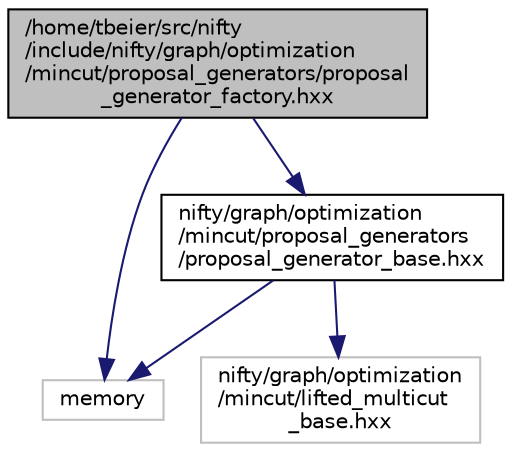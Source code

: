 digraph "/home/tbeier/src/nifty/include/nifty/graph/optimization/mincut/proposal_generators/proposal_generator_factory.hxx"
{
  edge [fontname="Helvetica",fontsize="10",labelfontname="Helvetica",labelfontsize="10"];
  node [fontname="Helvetica",fontsize="10",shape=record];
  Node1 [label="/home/tbeier/src/nifty\l/include/nifty/graph/optimization\l/mincut/proposal_generators/proposal\l_generator_factory.hxx",height=0.2,width=0.4,color="black", fillcolor="grey75", style="filled", fontcolor="black"];
  Node1 -> Node2 [color="midnightblue",fontsize="10",style="solid"];
  Node2 [label="memory",height=0.2,width=0.4,color="grey75", fillcolor="white", style="filled"];
  Node1 -> Node3 [color="midnightblue",fontsize="10",style="solid"];
  Node3 [label="nifty/graph/optimization\l/mincut/proposal_generators\l/proposal_generator_base.hxx",height=0.2,width=0.4,color="black", fillcolor="white", style="filled",URL="$mincut_2proposal__generators_2proposal__generator__base_8hxx.html"];
  Node3 -> Node2 [color="midnightblue",fontsize="10",style="solid"];
  Node3 -> Node4 [color="midnightblue",fontsize="10",style="solid"];
  Node4 [label="nifty/graph/optimization\l/mincut/lifted_multicut\l_base.hxx",height=0.2,width=0.4,color="grey75", fillcolor="white", style="filled"];
}
